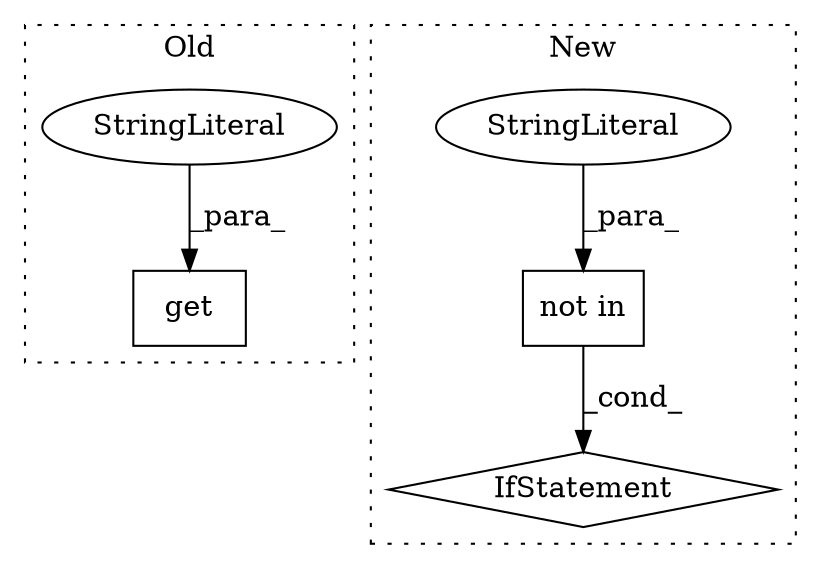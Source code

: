 digraph G {
subgraph cluster0 {
1 [label="get" a="32" s="4170,4181" l="4,1" shape="box"];
4 [label="StringLiteral" a="45" s="4174" l="7" shape="ellipse"];
label = "Old";
style="dotted";
}
subgraph cluster1 {
2 [label="not in" a="108" s="3450" l="38" shape="box"];
3 [label="IfStatement" a="25" s="3442,3488" l="8,2" shape="diamond"];
5 [label="StringLiteral" a="45" s="3450" l="6" shape="ellipse"];
label = "New";
style="dotted";
}
2 -> 3 [label="_cond_"];
4 -> 1 [label="_para_"];
5 -> 2 [label="_para_"];
}